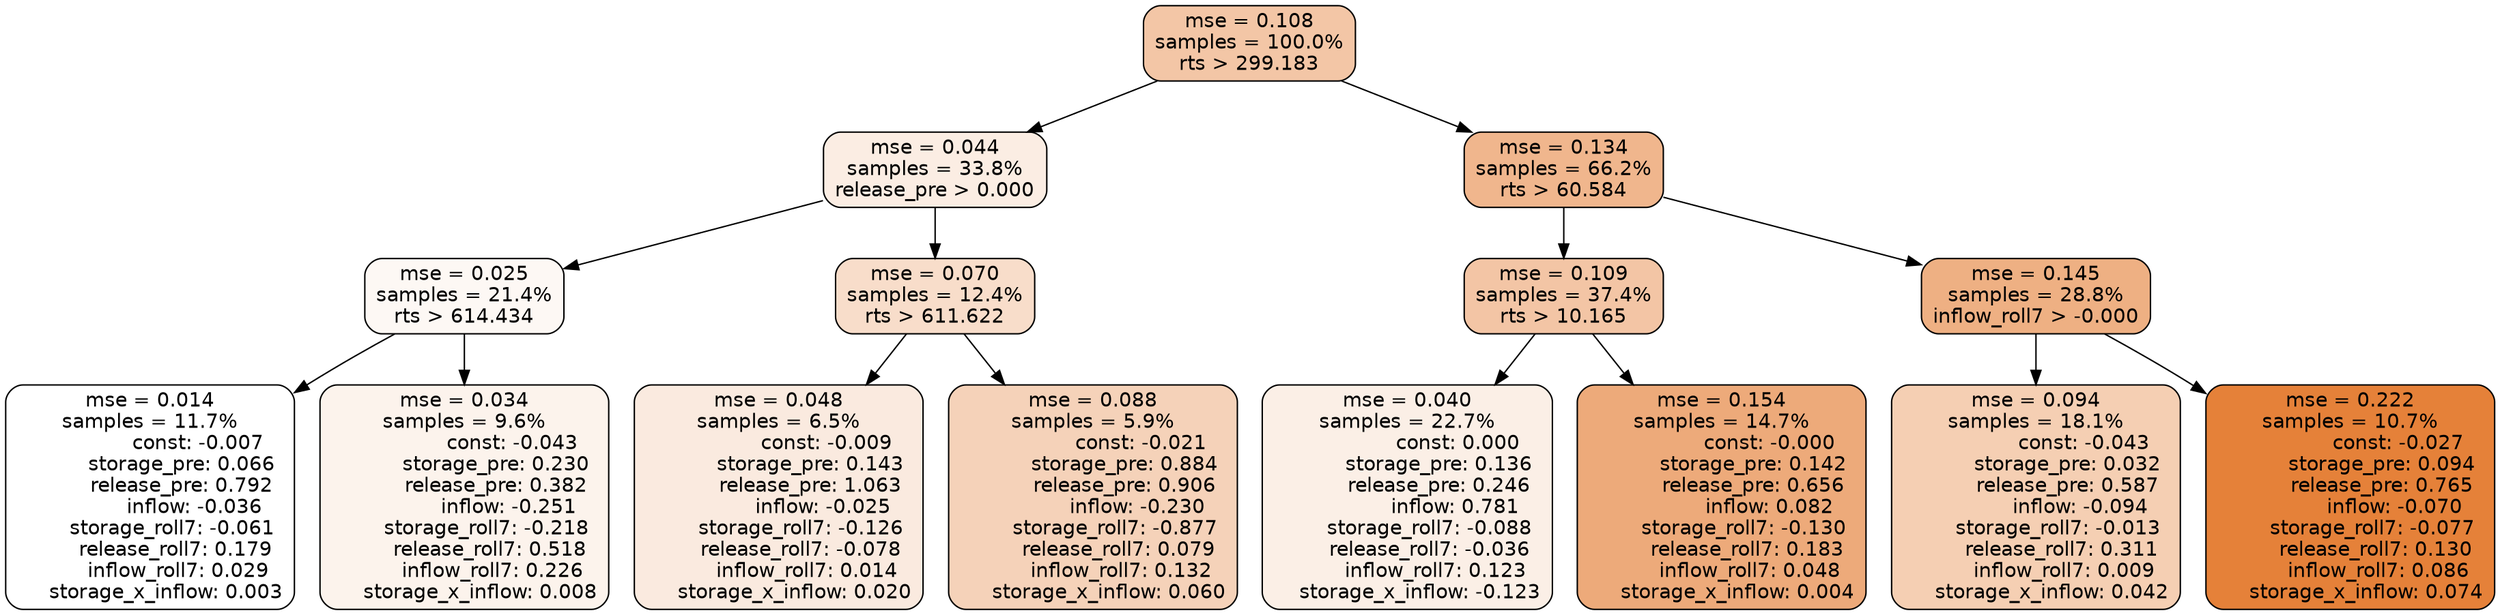 digraph tree {
node [shape=rectangle, style="filled, rounded", color="black", fontname=helvetica] ;
edge [fontname=helvetica] ;
	"0" [label="mse = 0.108
samples = 100.0%
rts > 299.183", fillcolor="#f3c6a6"]
	"8" [label="mse = 0.044
samples = 33.8%
release_pre > 0.000", fillcolor="#fbede3"]
	"1" [label="mse = 0.134
samples = 66.2%
rts > 60.584", fillcolor="#f0b68d"]
	"9" [label="mse = 0.025
samples = 21.4%
rts > 614.434", fillcolor="#fdf8f4"]
	"12" [label="mse = 0.070
samples = 12.4%
rts > 611.622", fillcolor="#f8ddca"]
	"2" [label="mse = 0.109
samples = 37.4%
rts > 10.165", fillcolor="#f3c5a5"]
	"5" [label="mse = 0.145
samples = 28.8%
inflow_roll7 > -0.000", fillcolor="#eeb083"]
	"11" [label="mse = 0.014
samples = 11.7%
               const: -0.007
          storage_pre: 0.066
          release_pre: 0.792
              inflow: -0.036
       storage_roll7: -0.061
        release_roll7: 0.179
         inflow_roll7: 0.029
     storage_x_inflow: 0.003", fillcolor="#ffffff"]
	"10" [label="mse = 0.034
samples = 9.6%
               const: -0.043
          storage_pre: 0.230
          release_pre: 0.382
              inflow: -0.251
       storage_roll7: -0.218
        release_roll7: 0.518
         inflow_roll7: 0.226
     storage_x_inflow: 0.008", fillcolor="#fcf3ec"]
	"14" [label="mse = 0.048
samples = 6.5%
               const: -0.009
          storage_pre: 0.143
          release_pre: 1.063
              inflow: -0.025
       storage_roll7: -0.126
       release_roll7: -0.078
         inflow_roll7: 0.014
     storage_x_inflow: 0.020", fillcolor="#faeadf"]
	"13" [label="mse = 0.088
samples = 5.9%
               const: -0.021
          storage_pre: 0.884
          release_pre: 0.906
              inflow: -0.230
       storage_roll7: -0.877
        release_roll7: 0.079
         inflow_roll7: 0.132
     storage_x_inflow: 0.060", fillcolor="#f5d2b9"]
	"3" [label="mse = 0.040
samples = 22.7%
                const: 0.000
          storage_pre: 0.136
          release_pre: 0.246
               inflow: 0.781
       storage_roll7: -0.088
       release_roll7: -0.036
         inflow_roll7: 0.123
    storage_x_inflow: -0.123", fillcolor="#fbefe6"]
	"4" [label="mse = 0.154
samples = 14.7%
               const: -0.000
          storage_pre: 0.142
          release_pre: 0.656
               inflow: 0.082
       storage_roll7: -0.130
        release_roll7: 0.183
         inflow_roll7: 0.048
     storage_x_inflow: 0.004", fillcolor="#edaa7a"]
	"6" [label="mse = 0.094
samples = 18.1%
               const: -0.043
          storage_pre: 0.032
          release_pre: 0.587
              inflow: -0.094
       storage_roll7: -0.013
        release_roll7: 0.311
         inflow_roll7: 0.009
     storage_x_inflow: 0.042", fillcolor="#f5cfb3"]
	"7" [label="mse = 0.222
samples = 10.7%
               const: -0.027
          storage_pre: 0.094
          release_pre: 0.765
              inflow: -0.070
       storage_roll7: -0.077
        release_roll7: 0.130
         inflow_roll7: 0.086
     storage_x_inflow: 0.074", fillcolor="#e58139"]

	"0" -> "1"
	"0" -> "8"
	"8" -> "9"
	"8" -> "12"
	"1" -> "2"
	"1" -> "5"
	"9" -> "10"
	"9" -> "11"
	"12" -> "13"
	"12" -> "14"
	"2" -> "3"
	"2" -> "4"
	"5" -> "6"
	"5" -> "7"
}